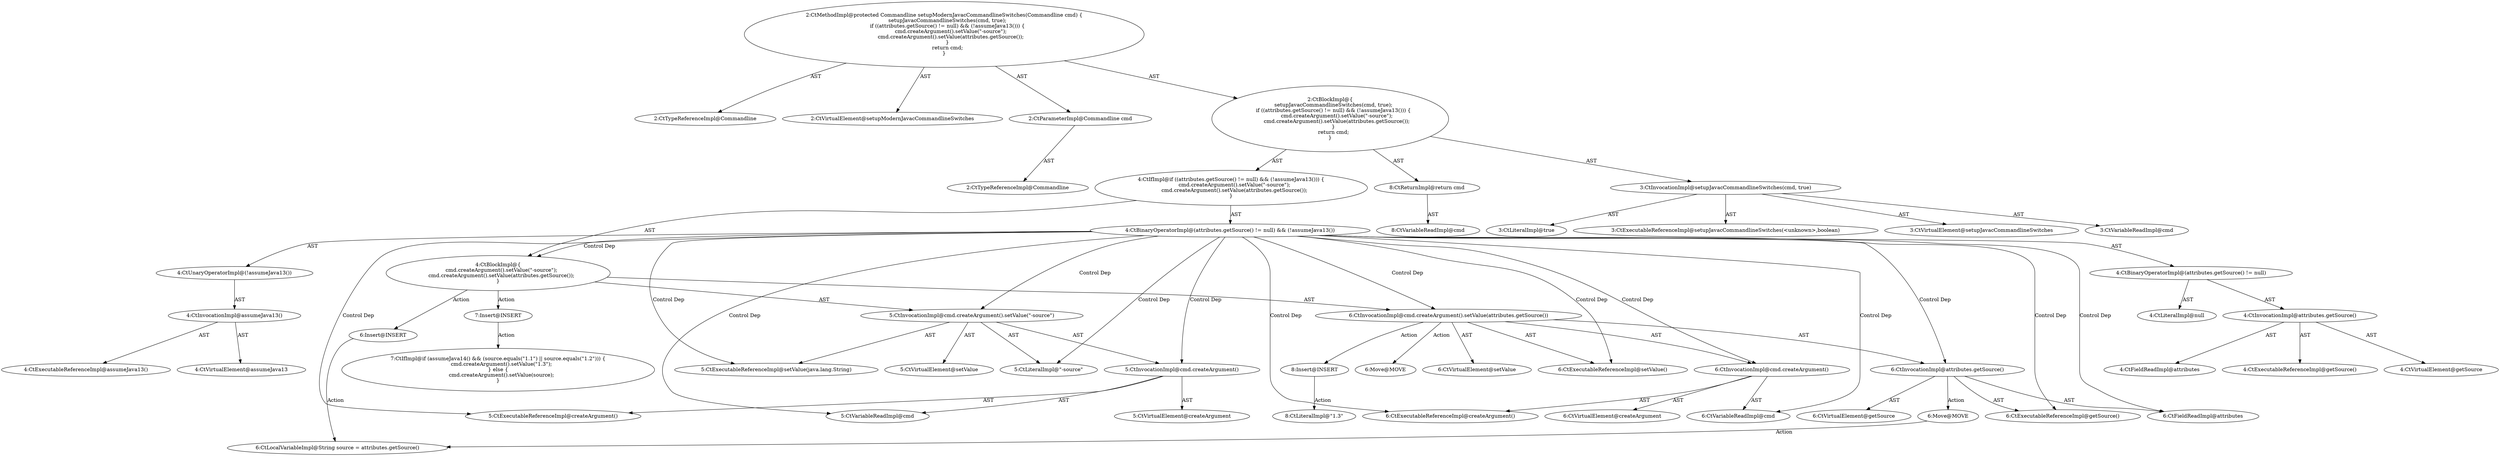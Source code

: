 digraph "setupModernJavacCommandlineSwitches#?,Commandline" {
0 [label="2:CtTypeReferenceImpl@Commandline" shape=ellipse]
1 [label="2:CtVirtualElement@setupModernJavacCommandlineSwitches" shape=ellipse]
2 [label="2:CtParameterImpl@Commandline cmd" shape=ellipse]
3 [label="2:CtTypeReferenceImpl@Commandline" shape=ellipse]
4 [label="3:CtExecutableReferenceImpl@setupJavacCommandlineSwitches(<unknown>,boolean)" shape=ellipse]
5 [label="3:CtVirtualElement@setupJavacCommandlineSwitches" shape=ellipse]
6 [label="3:CtVariableReadImpl@cmd" shape=ellipse]
7 [label="3:CtLiteralImpl@true" shape=ellipse]
8 [label="3:CtInvocationImpl@setupJavacCommandlineSwitches(cmd, true)" shape=ellipse]
9 [label="4:CtExecutableReferenceImpl@getSource()" shape=ellipse]
10 [label="4:CtVirtualElement@getSource" shape=ellipse]
11 [label="4:CtFieldReadImpl@attributes" shape=ellipse]
12 [label="4:CtInvocationImpl@attributes.getSource()" shape=ellipse]
13 [label="4:CtLiteralImpl@null" shape=ellipse]
14 [label="4:CtBinaryOperatorImpl@(attributes.getSource() != null)" shape=ellipse]
15 [label="4:CtExecutableReferenceImpl@assumeJava13()" shape=ellipse]
16 [label="4:CtVirtualElement@assumeJava13" shape=ellipse]
17 [label="4:CtInvocationImpl@assumeJava13()" shape=ellipse]
18 [label="4:CtUnaryOperatorImpl@(!assumeJava13())" shape=ellipse]
19 [label="4:CtBinaryOperatorImpl@(attributes.getSource() != null) && (!assumeJava13())" shape=ellipse]
20 [label="5:CtExecutableReferenceImpl@setValue(java.lang.String)" shape=ellipse]
21 [label="5:CtVirtualElement@setValue" shape=ellipse]
22 [label="5:CtExecutableReferenceImpl@createArgument()" shape=ellipse]
23 [label="5:CtVirtualElement@createArgument" shape=ellipse]
24 [label="5:CtVariableReadImpl@cmd" shape=ellipse]
25 [label="5:CtInvocationImpl@cmd.createArgument()" shape=ellipse]
26 [label="5:CtLiteralImpl@\"-source\"" shape=ellipse]
27 [label="5:CtInvocationImpl@cmd.createArgument().setValue(\"-source\")" shape=ellipse]
28 [label="6:CtExecutableReferenceImpl@setValue()" shape=ellipse]
29 [label="6:CtVirtualElement@setValue" shape=ellipse]
30 [label="6:CtExecutableReferenceImpl@createArgument()" shape=ellipse]
31 [label="6:CtVirtualElement@createArgument" shape=ellipse]
32 [label="6:CtVariableReadImpl@cmd" shape=ellipse]
33 [label="6:CtInvocationImpl@cmd.createArgument()" shape=ellipse]
34 [label="6:CtExecutableReferenceImpl@getSource()" shape=ellipse]
35 [label="6:CtVirtualElement@getSource" shape=ellipse]
36 [label="6:CtFieldReadImpl@attributes" shape=ellipse]
37 [label="6:CtInvocationImpl@attributes.getSource()" shape=ellipse]
38 [label="6:CtInvocationImpl@cmd.createArgument().setValue(attributes.getSource())" shape=ellipse]
39 [label="4:CtBlockImpl@\{
    cmd.createArgument().setValue(\"-source\");
    cmd.createArgument().setValue(attributes.getSource());
\}" shape=ellipse]
40 [label="4:CtIfImpl@if ((attributes.getSource() != null) && (!assumeJava13())) \{
    cmd.createArgument().setValue(\"-source\");
    cmd.createArgument().setValue(attributes.getSource());
\}" shape=ellipse]
41 [label="8:CtVariableReadImpl@cmd" shape=ellipse]
42 [label="8:CtReturnImpl@return cmd" shape=ellipse]
43 [label="2:CtBlockImpl@\{
    setupJavacCommandlineSwitches(cmd, true);
    if ((attributes.getSource() != null) && (!assumeJava13())) \{
        cmd.createArgument().setValue(\"-source\");
        cmd.createArgument().setValue(attributes.getSource());
    \}
    return cmd;
\}" shape=ellipse]
44 [label="2:CtMethodImpl@protected Commandline setupModernJavacCommandlineSwitches(Commandline cmd) \{
    setupJavacCommandlineSwitches(cmd, true);
    if ((attributes.getSource() != null) && (!assumeJava13())) \{
        cmd.createArgument().setValue(\"-source\");
        cmd.createArgument().setValue(attributes.getSource());
    \}
    return cmd;
\}" shape=ellipse]
45 [label="6:Insert@INSERT" shape=ellipse]
46 [label="6:CtLocalVariableImpl@String source = attributes.getSource()" shape=ellipse]
47 [label="7:Insert@INSERT" shape=ellipse]
48 [label="7:CtIfImpl@if (assumeJava14() && (source.equals(\"1.1\") || source.equals(\"1.2\"))) \{
    cmd.createArgument().setValue(\"1.3\");
\} else \{
    cmd.createArgument().setValue(source);
\}" shape=ellipse]
49 [label="8:Insert@INSERT" shape=ellipse]
50 [label="8:CtLiteralImpl@\"1.3\"" shape=ellipse]
51 [label="6:Move@MOVE" shape=ellipse]
52 [label="6:Move@MOVE" shape=ellipse]
2 -> 3 [label="AST"];
8 -> 5 [label="AST"];
8 -> 4 [label="AST"];
8 -> 6 [label="AST"];
8 -> 7 [label="AST"];
12 -> 10 [label="AST"];
12 -> 11 [label="AST"];
12 -> 9 [label="AST"];
14 -> 12 [label="AST"];
14 -> 13 [label="AST"];
17 -> 16 [label="AST"];
17 -> 15 [label="AST"];
18 -> 17 [label="AST"];
19 -> 14 [label="AST"];
19 -> 18 [label="AST"];
19 -> 39 [label="Control Dep"];
19 -> 27 [label="Control Dep"];
19 -> 20 [label="Control Dep"];
19 -> 25 [label="Control Dep"];
19 -> 22 [label="Control Dep"];
19 -> 24 [label="Control Dep"];
19 -> 26 [label="Control Dep"];
19 -> 38 [label="Control Dep"];
19 -> 28 [label="Control Dep"];
19 -> 33 [label="Control Dep"];
19 -> 30 [label="Control Dep"];
19 -> 32 [label="Control Dep"];
19 -> 37 [label="Control Dep"];
19 -> 34 [label="Control Dep"];
19 -> 36 [label="Control Dep"];
25 -> 23 [label="AST"];
25 -> 24 [label="AST"];
25 -> 22 [label="AST"];
27 -> 21 [label="AST"];
27 -> 25 [label="AST"];
27 -> 20 [label="AST"];
27 -> 26 [label="AST"];
33 -> 31 [label="AST"];
33 -> 32 [label="AST"];
33 -> 30 [label="AST"];
37 -> 35 [label="AST"];
37 -> 36 [label="AST"];
37 -> 34 [label="AST"];
37 -> 51 [label="Action"];
38 -> 29 [label="AST"];
38 -> 33 [label="AST"];
38 -> 28 [label="AST"];
38 -> 37 [label="AST"];
38 -> 49 [label="Action"];
38 -> 52 [label="Action"];
39 -> 27 [label="AST"];
39 -> 38 [label="AST"];
39 -> 45 [label="Action"];
39 -> 47 [label="Action"];
40 -> 19 [label="AST"];
40 -> 39 [label="AST"];
42 -> 41 [label="AST"];
43 -> 8 [label="AST"];
43 -> 40 [label="AST"];
43 -> 42 [label="AST"];
44 -> 1 [label="AST"];
44 -> 0 [label="AST"];
44 -> 2 [label="AST"];
44 -> 43 [label="AST"];
45 -> 46 [label="Action"];
47 -> 48 [label="Action"];
49 -> 50 [label="Action"];
51 -> 46 [label="Action"];
}